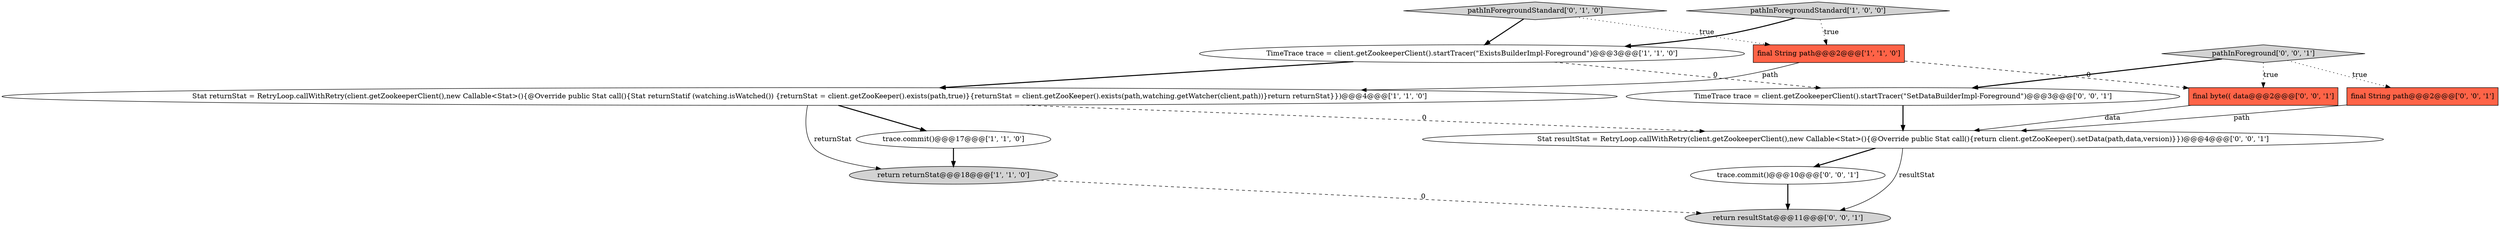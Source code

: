 digraph {
10 [style = filled, label = "trace.commit()@@@10@@@['0', '0', '1']", fillcolor = white, shape = ellipse image = "AAA0AAABBB3BBB"];
6 [style = filled, label = "pathInForegroundStandard['0', '1', '0']", fillcolor = lightgray, shape = diamond image = "AAA0AAABBB2BBB"];
4 [style = filled, label = "Stat returnStat = RetryLoop.callWithRetry(client.getZookeeperClient(),new Callable<Stat>(){@Override public Stat call(){Stat returnStatif (watching.isWatched()) {returnStat = client.getZooKeeper().exists(path,true)}{returnStat = client.getZooKeeper().exists(path,watching.getWatcher(client,path))}return returnStat}})@@@4@@@['1', '1', '0']", fillcolor = white, shape = ellipse image = "AAA0AAABBB1BBB"];
13 [style = filled, label = "pathInForeground['0', '0', '1']", fillcolor = lightgray, shape = diamond image = "AAA0AAABBB3BBB"];
9 [style = filled, label = "final String path@@@2@@@['0', '0', '1']", fillcolor = tomato, shape = box image = "AAA0AAABBB3BBB"];
2 [style = filled, label = "TimeTrace trace = client.getZookeeperClient().startTracer(\"ExistsBuilderImpl-Foreground\")@@@3@@@['1', '1', '0']", fillcolor = white, shape = ellipse image = "AAA0AAABBB1BBB"];
8 [style = filled, label = "TimeTrace trace = client.getZookeeperClient().startTracer(\"SetDataBuilderImpl-Foreground\")@@@3@@@['0', '0', '1']", fillcolor = white, shape = ellipse image = "AAA0AAABBB3BBB"];
0 [style = filled, label = "pathInForegroundStandard['1', '0', '0']", fillcolor = lightgray, shape = diamond image = "AAA0AAABBB1BBB"];
11 [style = filled, label = "Stat resultStat = RetryLoop.callWithRetry(client.getZookeeperClient(),new Callable<Stat>(){@Override public Stat call(){return client.getZooKeeper().setData(path,data,version)}})@@@4@@@['0', '0', '1']", fillcolor = white, shape = ellipse image = "AAA0AAABBB3BBB"];
5 [style = filled, label = "final String path@@@2@@@['1', '1', '0']", fillcolor = tomato, shape = box image = "AAA0AAABBB1BBB"];
3 [style = filled, label = "return returnStat@@@18@@@['1', '1', '0']", fillcolor = lightgray, shape = ellipse image = "AAA0AAABBB1BBB"];
7 [style = filled, label = "return resultStat@@@11@@@['0', '0', '1']", fillcolor = lightgray, shape = ellipse image = "AAA0AAABBB3BBB"];
1 [style = filled, label = "trace.commit()@@@17@@@['1', '1', '0']", fillcolor = white, shape = ellipse image = "AAA0AAABBB1BBB"];
12 [style = filled, label = "final byte(( data@@@2@@@['0', '0', '1']", fillcolor = tomato, shape = box image = "AAA0AAABBB3BBB"];
11->7 [style = solid, label="resultStat"];
4->11 [style = dashed, label="0"];
2->4 [style = bold, label=""];
2->8 [style = dashed, label="0"];
13->9 [style = dotted, label="true"];
9->11 [style = solid, label="path"];
6->2 [style = bold, label=""];
4->1 [style = bold, label=""];
4->3 [style = solid, label="returnStat"];
0->5 [style = dotted, label="true"];
3->7 [style = dashed, label="0"];
8->11 [style = bold, label=""];
6->5 [style = dotted, label="true"];
10->7 [style = bold, label=""];
1->3 [style = bold, label=""];
11->10 [style = bold, label=""];
5->4 [style = solid, label="path"];
5->12 [style = dashed, label="0"];
12->11 [style = solid, label="data"];
13->8 [style = bold, label=""];
0->2 [style = bold, label=""];
13->12 [style = dotted, label="true"];
}
